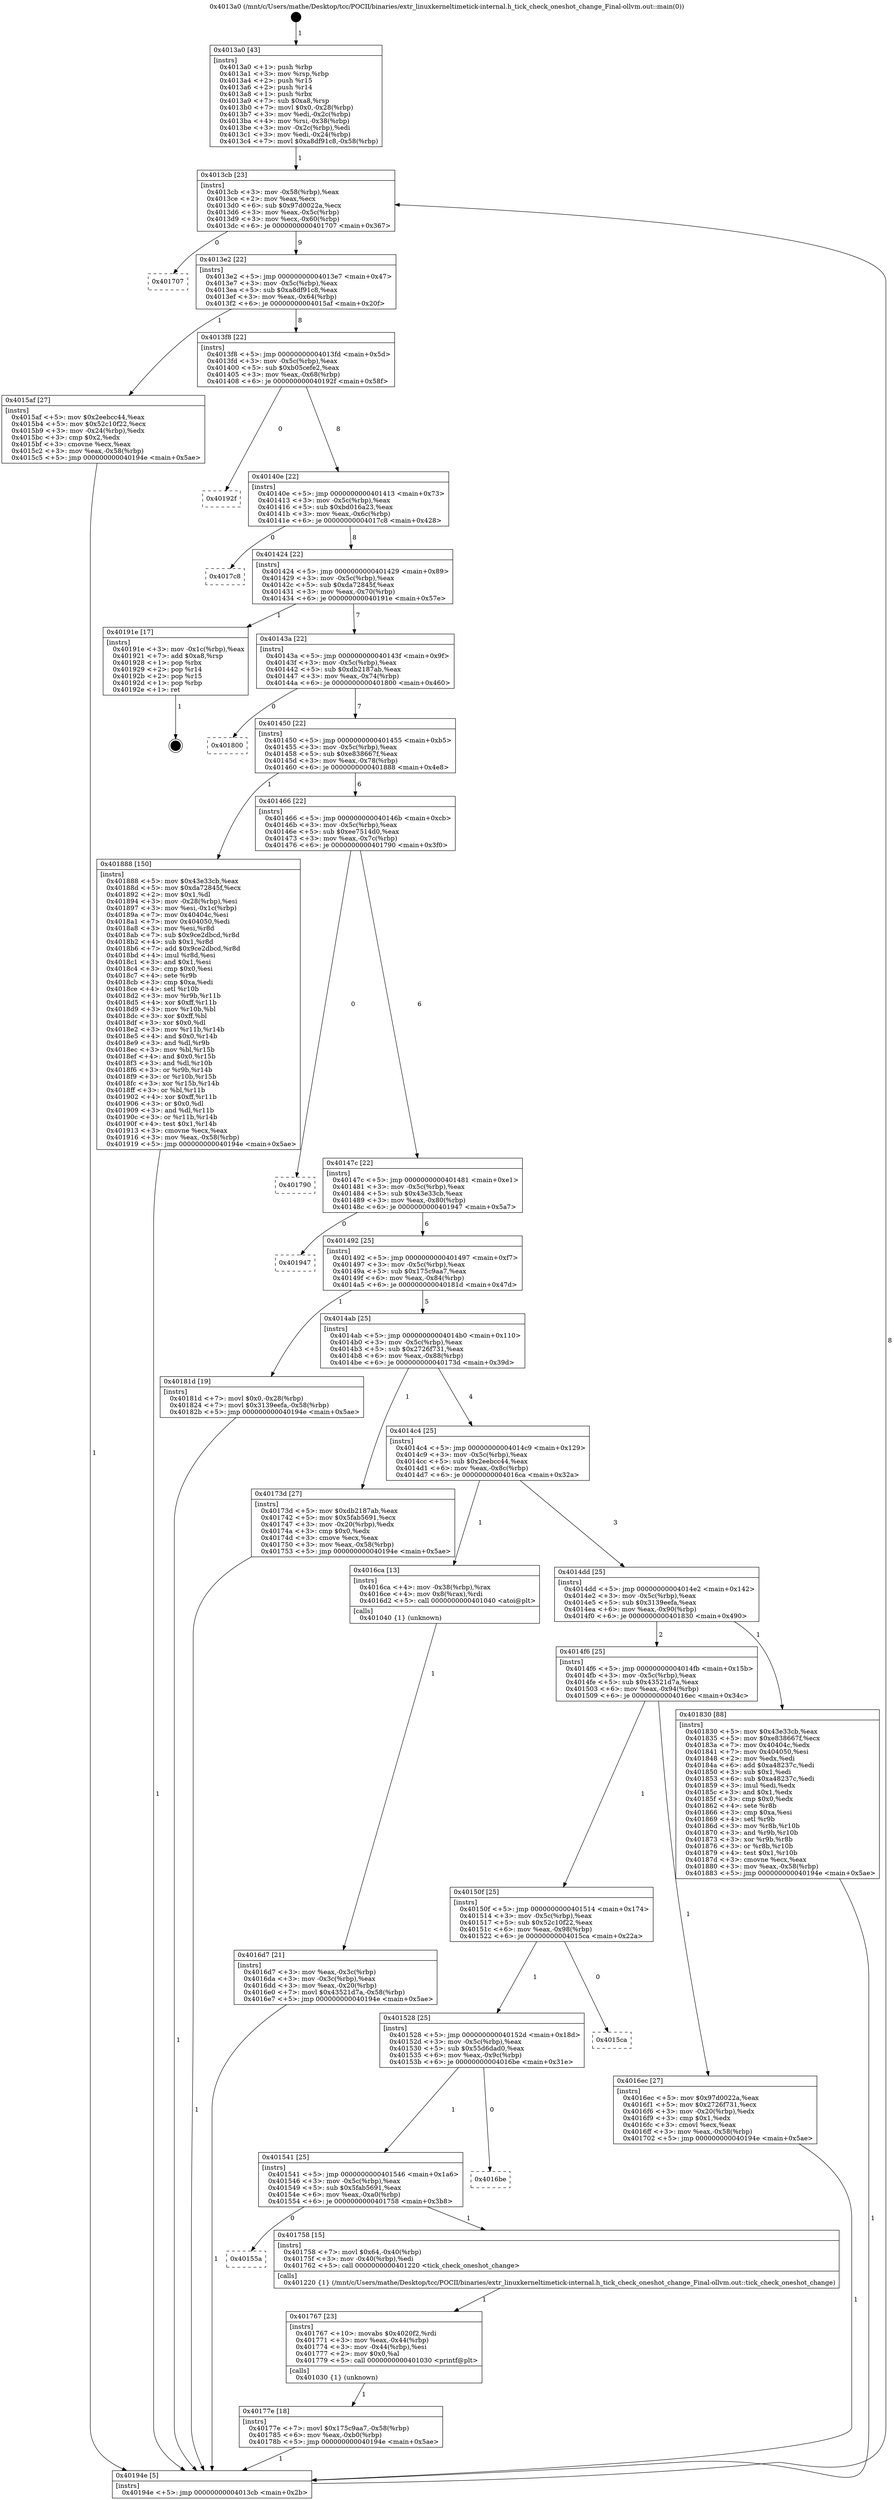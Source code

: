 digraph "0x4013a0" {
  label = "0x4013a0 (/mnt/c/Users/mathe/Desktop/tcc/POCII/binaries/extr_linuxkerneltimetick-internal.h_tick_check_oneshot_change_Final-ollvm.out::main(0))"
  labelloc = "t"
  node[shape=record]

  Entry [label="",width=0.3,height=0.3,shape=circle,fillcolor=black,style=filled]
  "0x4013cb" [label="{
     0x4013cb [23]\l
     | [instrs]\l
     &nbsp;&nbsp;0x4013cb \<+3\>: mov -0x58(%rbp),%eax\l
     &nbsp;&nbsp;0x4013ce \<+2\>: mov %eax,%ecx\l
     &nbsp;&nbsp;0x4013d0 \<+6\>: sub $0x97d0022a,%ecx\l
     &nbsp;&nbsp;0x4013d6 \<+3\>: mov %eax,-0x5c(%rbp)\l
     &nbsp;&nbsp;0x4013d9 \<+3\>: mov %ecx,-0x60(%rbp)\l
     &nbsp;&nbsp;0x4013dc \<+6\>: je 0000000000401707 \<main+0x367\>\l
  }"]
  "0x401707" [label="{
     0x401707\l
  }", style=dashed]
  "0x4013e2" [label="{
     0x4013e2 [22]\l
     | [instrs]\l
     &nbsp;&nbsp;0x4013e2 \<+5\>: jmp 00000000004013e7 \<main+0x47\>\l
     &nbsp;&nbsp;0x4013e7 \<+3\>: mov -0x5c(%rbp),%eax\l
     &nbsp;&nbsp;0x4013ea \<+5\>: sub $0xa8df91c8,%eax\l
     &nbsp;&nbsp;0x4013ef \<+3\>: mov %eax,-0x64(%rbp)\l
     &nbsp;&nbsp;0x4013f2 \<+6\>: je 00000000004015af \<main+0x20f\>\l
  }"]
  Exit [label="",width=0.3,height=0.3,shape=circle,fillcolor=black,style=filled,peripheries=2]
  "0x4015af" [label="{
     0x4015af [27]\l
     | [instrs]\l
     &nbsp;&nbsp;0x4015af \<+5\>: mov $0x2eebcc44,%eax\l
     &nbsp;&nbsp;0x4015b4 \<+5\>: mov $0x52c10f22,%ecx\l
     &nbsp;&nbsp;0x4015b9 \<+3\>: mov -0x24(%rbp),%edx\l
     &nbsp;&nbsp;0x4015bc \<+3\>: cmp $0x2,%edx\l
     &nbsp;&nbsp;0x4015bf \<+3\>: cmovne %ecx,%eax\l
     &nbsp;&nbsp;0x4015c2 \<+3\>: mov %eax,-0x58(%rbp)\l
     &nbsp;&nbsp;0x4015c5 \<+5\>: jmp 000000000040194e \<main+0x5ae\>\l
  }"]
  "0x4013f8" [label="{
     0x4013f8 [22]\l
     | [instrs]\l
     &nbsp;&nbsp;0x4013f8 \<+5\>: jmp 00000000004013fd \<main+0x5d\>\l
     &nbsp;&nbsp;0x4013fd \<+3\>: mov -0x5c(%rbp),%eax\l
     &nbsp;&nbsp;0x401400 \<+5\>: sub $0xb05cefe2,%eax\l
     &nbsp;&nbsp;0x401405 \<+3\>: mov %eax,-0x68(%rbp)\l
     &nbsp;&nbsp;0x401408 \<+6\>: je 000000000040192f \<main+0x58f\>\l
  }"]
  "0x40194e" [label="{
     0x40194e [5]\l
     | [instrs]\l
     &nbsp;&nbsp;0x40194e \<+5\>: jmp 00000000004013cb \<main+0x2b\>\l
  }"]
  "0x4013a0" [label="{
     0x4013a0 [43]\l
     | [instrs]\l
     &nbsp;&nbsp;0x4013a0 \<+1\>: push %rbp\l
     &nbsp;&nbsp;0x4013a1 \<+3\>: mov %rsp,%rbp\l
     &nbsp;&nbsp;0x4013a4 \<+2\>: push %r15\l
     &nbsp;&nbsp;0x4013a6 \<+2\>: push %r14\l
     &nbsp;&nbsp;0x4013a8 \<+1\>: push %rbx\l
     &nbsp;&nbsp;0x4013a9 \<+7\>: sub $0xa8,%rsp\l
     &nbsp;&nbsp;0x4013b0 \<+7\>: movl $0x0,-0x28(%rbp)\l
     &nbsp;&nbsp;0x4013b7 \<+3\>: mov %edi,-0x2c(%rbp)\l
     &nbsp;&nbsp;0x4013ba \<+4\>: mov %rsi,-0x38(%rbp)\l
     &nbsp;&nbsp;0x4013be \<+3\>: mov -0x2c(%rbp),%edi\l
     &nbsp;&nbsp;0x4013c1 \<+3\>: mov %edi,-0x24(%rbp)\l
     &nbsp;&nbsp;0x4013c4 \<+7\>: movl $0xa8df91c8,-0x58(%rbp)\l
  }"]
  "0x40177e" [label="{
     0x40177e [18]\l
     | [instrs]\l
     &nbsp;&nbsp;0x40177e \<+7\>: movl $0x175c9aa7,-0x58(%rbp)\l
     &nbsp;&nbsp;0x401785 \<+6\>: mov %eax,-0xb0(%rbp)\l
     &nbsp;&nbsp;0x40178b \<+5\>: jmp 000000000040194e \<main+0x5ae\>\l
  }"]
  "0x40192f" [label="{
     0x40192f\l
  }", style=dashed]
  "0x40140e" [label="{
     0x40140e [22]\l
     | [instrs]\l
     &nbsp;&nbsp;0x40140e \<+5\>: jmp 0000000000401413 \<main+0x73\>\l
     &nbsp;&nbsp;0x401413 \<+3\>: mov -0x5c(%rbp),%eax\l
     &nbsp;&nbsp;0x401416 \<+5\>: sub $0xbd016a23,%eax\l
     &nbsp;&nbsp;0x40141b \<+3\>: mov %eax,-0x6c(%rbp)\l
     &nbsp;&nbsp;0x40141e \<+6\>: je 00000000004017c8 \<main+0x428\>\l
  }"]
  "0x401767" [label="{
     0x401767 [23]\l
     | [instrs]\l
     &nbsp;&nbsp;0x401767 \<+10\>: movabs $0x4020f2,%rdi\l
     &nbsp;&nbsp;0x401771 \<+3\>: mov %eax,-0x44(%rbp)\l
     &nbsp;&nbsp;0x401774 \<+3\>: mov -0x44(%rbp),%esi\l
     &nbsp;&nbsp;0x401777 \<+2\>: mov $0x0,%al\l
     &nbsp;&nbsp;0x401779 \<+5\>: call 0000000000401030 \<printf@plt\>\l
     | [calls]\l
     &nbsp;&nbsp;0x401030 \{1\} (unknown)\l
  }"]
  "0x4017c8" [label="{
     0x4017c8\l
  }", style=dashed]
  "0x401424" [label="{
     0x401424 [22]\l
     | [instrs]\l
     &nbsp;&nbsp;0x401424 \<+5\>: jmp 0000000000401429 \<main+0x89\>\l
     &nbsp;&nbsp;0x401429 \<+3\>: mov -0x5c(%rbp),%eax\l
     &nbsp;&nbsp;0x40142c \<+5\>: sub $0xda72845f,%eax\l
     &nbsp;&nbsp;0x401431 \<+3\>: mov %eax,-0x70(%rbp)\l
     &nbsp;&nbsp;0x401434 \<+6\>: je 000000000040191e \<main+0x57e\>\l
  }"]
  "0x40155a" [label="{
     0x40155a\l
  }", style=dashed]
  "0x40191e" [label="{
     0x40191e [17]\l
     | [instrs]\l
     &nbsp;&nbsp;0x40191e \<+3\>: mov -0x1c(%rbp),%eax\l
     &nbsp;&nbsp;0x401921 \<+7\>: add $0xa8,%rsp\l
     &nbsp;&nbsp;0x401928 \<+1\>: pop %rbx\l
     &nbsp;&nbsp;0x401929 \<+2\>: pop %r14\l
     &nbsp;&nbsp;0x40192b \<+2\>: pop %r15\l
     &nbsp;&nbsp;0x40192d \<+1\>: pop %rbp\l
     &nbsp;&nbsp;0x40192e \<+1\>: ret\l
  }"]
  "0x40143a" [label="{
     0x40143a [22]\l
     | [instrs]\l
     &nbsp;&nbsp;0x40143a \<+5\>: jmp 000000000040143f \<main+0x9f\>\l
     &nbsp;&nbsp;0x40143f \<+3\>: mov -0x5c(%rbp),%eax\l
     &nbsp;&nbsp;0x401442 \<+5\>: sub $0xdb2187ab,%eax\l
     &nbsp;&nbsp;0x401447 \<+3\>: mov %eax,-0x74(%rbp)\l
     &nbsp;&nbsp;0x40144a \<+6\>: je 0000000000401800 \<main+0x460\>\l
  }"]
  "0x401758" [label="{
     0x401758 [15]\l
     | [instrs]\l
     &nbsp;&nbsp;0x401758 \<+7\>: movl $0x64,-0x40(%rbp)\l
     &nbsp;&nbsp;0x40175f \<+3\>: mov -0x40(%rbp),%edi\l
     &nbsp;&nbsp;0x401762 \<+5\>: call 0000000000401220 \<tick_check_oneshot_change\>\l
     | [calls]\l
     &nbsp;&nbsp;0x401220 \{1\} (/mnt/c/Users/mathe/Desktop/tcc/POCII/binaries/extr_linuxkerneltimetick-internal.h_tick_check_oneshot_change_Final-ollvm.out::tick_check_oneshot_change)\l
  }"]
  "0x401800" [label="{
     0x401800\l
  }", style=dashed]
  "0x401450" [label="{
     0x401450 [22]\l
     | [instrs]\l
     &nbsp;&nbsp;0x401450 \<+5\>: jmp 0000000000401455 \<main+0xb5\>\l
     &nbsp;&nbsp;0x401455 \<+3\>: mov -0x5c(%rbp),%eax\l
     &nbsp;&nbsp;0x401458 \<+5\>: sub $0xe838667f,%eax\l
     &nbsp;&nbsp;0x40145d \<+3\>: mov %eax,-0x78(%rbp)\l
     &nbsp;&nbsp;0x401460 \<+6\>: je 0000000000401888 \<main+0x4e8\>\l
  }"]
  "0x401541" [label="{
     0x401541 [25]\l
     | [instrs]\l
     &nbsp;&nbsp;0x401541 \<+5\>: jmp 0000000000401546 \<main+0x1a6\>\l
     &nbsp;&nbsp;0x401546 \<+3\>: mov -0x5c(%rbp),%eax\l
     &nbsp;&nbsp;0x401549 \<+5\>: sub $0x5fab5691,%eax\l
     &nbsp;&nbsp;0x40154e \<+6\>: mov %eax,-0xa0(%rbp)\l
     &nbsp;&nbsp;0x401554 \<+6\>: je 0000000000401758 \<main+0x3b8\>\l
  }"]
  "0x401888" [label="{
     0x401888 [150]\l
     | [instrs]\l
     &nbsp;&nbsp;0x401888 \<+5\>: mov $0x43e33cb,%eax\l
     &nbsp;&nbsp;0x40188d \<+5\>: mov $0xda72845f,%ecx\l
     &nbsp;&nbsp;0x401892 \<+2\>: mov $0x1,%dl\l
     &nbsp;&nbsp;0x401894 \<+3\>: mov -0x28(%rbp),%esi\l
     &nbsp;&nbsp;0x401897 \<+3\>: mov %esi,-0x1c(%rbp)\l
     &nbsp;&nbsp;0x40189a \<+7\>: mov 0x40404c,%esi\l
     &nbsp;&nbsp;0x4018a1 \<+7\>: mov 0x404050,%edi\l
     &nbsp;&nbsp;0x4018a8 \<+3\>: mov %esi,%r8d\l
     &nbsp;&nbsp;0x4018ab \<+7\>: sub $0x9ce2dbcd,%r8d\l
     &nbsp;&nbsp;0x4018b2 \<+4\>: sub $0x1,%r8d\l
     &nbsp;&nbsp;0x4018b6 \<+7\>: add $0x9ce2dbcd,%r8d\l
     &nbsp;&nbsp;0x4018bd \<+4\>: imul %r8d,%esi\l
     &nbsp;&nbsp;0x4018c1 \<+3\>: and $0x1,%esi\l
     &nbsp;&nbsp;0x4018c4 \<+3\>: cmp $0x0,%esi\l
     &nbsp;&nbsp;0x4018c7 \<+4\>: sete %r9b\l
     &nbsp;&nbsp;0x4018cb \<+3\>: cmp $0xa,%edi\l
     &nbsp;&nbsp;0x4018ce \<+4\>: setl %r10b\l
     &nbsp;&nbsp;0x4018d2 \<+3\>: mov %r9b,%r11b\l
     &nbsp;&nbsp;0x4018d5 \<+4\>: xor $0xff,%r11b\l
     &nbsp;&nbsp;0x4018d9 \<+3\>: mov %r10b,%bl\l
     &nbsp;&nbsp;0x4018dc \<+3\>: xor $0xff,%bl\l
     &nbsp;&nbsp;0x4018df \<+3\>: xor $0x0,%dl\l
     &nbsp;&nbsp;0x4018e2 \<+3\>: mov %r11b,%r14b\l
     &nbsp;&nbsp;0x4018e5 \<+4\>: and $0x0,%r14b\l
     &nbsp;&nbsp;0x4018e9 \<+3\>: and %dl,%r9b\l
     &nbsp;&nbsp;0x4018ec \<+3\>: mov %bl,%r15b\l
     &nbsp;&nbsp;0x4018ef \<+4\>: and $0x0,%r15b\l
     &nbsp;&nbsp;0x4018f3 \<+3\>: and %dl,%r10b\l
     &nbsp;&nbsp;0x4018f6 \<+3\>: or %r9b,%r14b\l
     &nbsp;&nbsp;0x4018f9 \<+3\>: or %r10b,%r15b\l
     &nbsp;&nbsp;0x4018fc \<+3\>: xor %r15b,%r14b\l
     &nbsp;&nbsp;0x4018ff \<+3\>: or %bl,%r11b\l
     &nbsp;&nbsp;0x401902 \<+4\>: xor $0xff,%r11b\l
     &nbsp;&nbsp;0x401906 \<+3\>: or $0x0,%dl\l
     &nbsp;&nbsp;0x401909 \<+3\>: and %dl,%r11b\l
     &nbsp;&nbsp;0x40190c \<+3\>: or %r11b,%r14b\l
     &nbsp;&nbsp;0x40190f \<+4\>: test $0x1,%r14b\l
     &nbsp;&nbsp;0x401913 \<+3\>: cmovne %ecx,%eax\l
     &nbsp;&nbsp;0x401916 \<+3\>: mov %eax,-0x58(%rbp)\l
     &nbsp;&nbsp;0x401919 \<+5\>: jmp 000000000040194e \<main+0x5ae\>\l
  }"]
  "0x401466" [label="{
     0x401466 [22]\l
     | [instrs]\l
     &nbsp;&nbsp;0x401466 \<+5\>: jmp 000000000040146b \<main+0xcb\>\l
     &nbsp;&nbsp;0x40146b \<+3\>: mov -0x5c(%rbp),%eax\l
     &nbsp;&nbsp;0x40146e \<+5\>: sub $0xee7514d0,%eax\l
     &nbsp;&nbsp;0x401473 \<+3\>: mov %eax,-0x7c(%rbp)\l
     &nbsp;&nbsp;0x401476 \<+6\>: je 0000000000401790 \<main+0x3f0\>\l
  }"]
  "0x4016be" [label="{
     0x4016be\l
  }", style=dashed]
  "0x401790" [label="{
     0x401790\l
  }", style=dashed]
  "0x40147c" [label="{
     0x40147c [22]\l
     | [instrs]\l
     &nbsp;&nbsp;0x40147c \<+5\>: jmp 0000000000401481 \<main+0xe1\>\l
     &nbsp;&nbsp;0x401481 \<+3\>: mov -0x5c(%rbp),%eax\l
     &nbsp;&nbsp;0x401484 \<+5\>: sub $0x43e33cb,%eax\l
     &nbsp;&nbsp;0x401489 \<+3\>: mov %eax,-0x80(%rbp)\l
     &nbsp;&nbsp;0x40148c \<+6\>: je 0000000000401947 \<main+0x5a7\>\l
  }"]
  "0x401528" [label="{
     0x401528 [25]\l
     | [instrs]\l
     &nbsp;&nbsp;0x401528 \<+5\>: jmp 000000000040152d \<main+0x18d\>\l
     &nbsp;&nbsp;0x40152d \<+3\>: mov -0x5c(%rbp),%eax\l
     &nbsp;&nbsp;0x401530 \<+5\>: sub $0x55d6dad0,%eax\l
     &nbsp;&nbsp;0x401535 \<+6\>: mov %eax,-0x9c(%rbp)\l
     &nbsp;&nbsp;0x40153b \<+6\>: je 00000000004016be \<main+0x31e\>\l
  }"]
  "0x401947" [label="{
     0x401947\l
  }", style=dashed]
  "0x401492" [label="{
     0x401492 [25]\l
     | [instrs]\l
     &nbsp;&nbsp;0x401492 \<+5\>: jmp 0000000000401497 \<main+0xf7\>\l
     &nbsp;&nbsp;0x401497 \<+3\>: mov -0x5c(%rbp),%eax\l
     &nbsp;&nbsp;0x40149a \<+5\>: sub $0x175c9aa7,%eax\l
     &nbsp;&nbsp;0x40149f \<+6\>: mov %eax,-0x84(%rbp)\l
     &nbsp;&nbsp;0x4014a5 \<+6\>: je 000000000040181d \<main+0x47d\>\l
  }"]
  "0x4015ca" [label="{
     0x4015ca\l
  }", style=dashed]
  "0x40181d" [label="{
     0x40181d [19]\l
     | [instrs]\l
     &nbsp;&nbsp;0x40181d \<+7\>: movl $0x0,-0x28(%rbp)\l
     &nbsp;&nbsp;0x401824 \<+7\>: movl $0x3139eefa,-0x58(%rbp)\l
     &nbsp;&nbsp;0x40182b \<+5\>: jmp 000000000040194e \<main+0x5ae\>\l
  }"]
  "0x4014ab" [label="{
     0x4014ab [25]\l
     | [instrs]\l
     &nbsp;&nbsp;0x4014ab \<+5\>: jmp 00000000004014b0 \<main+0x110\>\l
     &nbsp;&nbsp;0x4014b0 \<+3\>: mov -0x5c(%rbp),%eax\l
     &nbsp;&nbsp;0x4014b3 \<+5\>: sub $0x2726f731,%eax\l
     &nbsp;&nbsp;0x4014b8 \<+6\>: mov %eax,-0x88(%rbp)\l
     &nbsp;&nbsp;0x4014be \<+6\>: je 000000000040173d \<main+0x39d\>\l
  }"]
  "0x40150f" [label="{
     0x40150f [25]\l
     | [instrs]\l
     &nbsp;&nbsp;0x40150f \<+5\>: jmp 0000000000401514 \<main+0x174\>\l
     &nbsp;&nbsp;0x401514 \<+3\>: mov -0x5c(%rbp),%eax\l
     &nbsp;&nbsp;0x401517 \<+5\>: sub $0x52c10f22,%eax\l
     &nbsp;&nbsp;0x40151c \<+6\>: mov %eax,-0x98(%rbp)\l
     &nbsp;&nbsp;0x401522 \<+6\>: je 00000000004015ca \<main+0x22a\>\l
  }"]
  "0x40173d" [label="{
     0x40173d [27]\l
     | [instrs]\l
     &nbsp;&nbsp;0x40173d \<+5\>: mov $0xdb2187ab,%eax\l
     &nbsp;&nbsp;0x401742 \<+5\>: mov $0x5fab5691,%ecx\l
     &nbsp;&nbsp;0x401747 \<+3\>: mov -0x20(%rbp),%edx\l
     &nbsp;&nbsp;0x40174a \<+3\>: cmp $0x0,%edx\l
     &nbsp;&nbsp;0x40174d \<+3\>: cmove %ecx,%eax\l
     &nbsp;&nbsp;0x401750 \<+3\>: mov %eax,-0x58(%rbp)\l
     &nbsp;&nbsp;0x401753 \<+5\>: jmp 000000000040194e \<main+0x5ae\>\l
  }"]
  "0x4014c4" [label="{
     0x4014c4 [25]\l
     | [instrs]\l
     &nbsp;&nbsp;0x4014c4 \<+5\>: jmp 00000000004014c9 \<main+0x129\>\l
     &nbsp;&nbsp;0x4014c9 \<+3\>: mov -0x5c(%rbp),%eax\l
     &nbsp;&nbsp;0x4014cc \<+5\>: sub $0x2eebcc44,%eax\l
     &nbsp;&nbsp;0x4014d1 \<+6\>: mov %eax,-0x8c(%rbp)\l
     &nbsp;&nbsp;0x4014d7 \<+6\>: je 00000000004016ca \<main+0x32a\>\l
  }"]
  "0x4016ec" [label="{
     0x4016ec [27]\l
     | [instrs]\l
     &nbsp;&nbsp;0x4016ec \<+5\>: mov $0x97d0022a,%eax\l
     &nbsp;&nbsp;0x4016f1 \<+5\>: mov $0x2726f731,%ecx\l
     &nbsp;&nbsp;0x4016f6 \<+3\>: mov -0x20(%rbp),%edx\l
     &nbsp;&nbsp;0x4016f9 \<+3\>: cmp $0x1,%edx\l
     &nbsp;&nbsp;0x4016fc \<+3\>: cmovl %ecx,%eax\l
     &nbsp;&nbsp;0x4016ff \<+3\>: mov %eax,-0x58(%rbp)\l
     &nbsp;&nbsp;0x401702 \<+5\>: jmp 000000000040194e \<main+0x5ae\>\l
  }"]
  "0x4016ca" [label="{
     0x4016ca [13]\l
     | [instrs]\l
     &nbsp;&nbsp;0x4016ca \<+4\>: mov -0x38(%rbp),%rax\l
     &nbsp;&nbsp;0x4016ce \<+4\>: mov 0x8(%rax),%rdi\l
     &nbsp;&nbsp;0x4016d2 \<+5\>: call 0000000000401040 \<atoi@plt\>\l
     | [calls]\l
     &nbsp;&nbsp;0x401040 \{1\} (unknown)\l
  }"]
  "0x4014dd" [label="{
     0x4014dd [25]\l
     | [instrs]\l
     &nbsp;&nbsp;0x4014dd \<+5\>: jmp 00000000004014e2 \<main+0x142\>\l
     &nbsp;&nbsp;0x4014e2 \<+3\>: mov -0x5c(%rbp),%eax\l
     &nbsp;&nbsp;0x4014e5 \<+5\>: sub $0x3139eefa,%eax\l
     &nbsp;&nbsp;0x4014ea \<+6\>: mov %eax,-0x90(%rbp)\l
     &nbsp;&nbsp;0x4014f0 \<+6\>: je 0000000000401830 \<main+0x490\>\l
  }"]
  "0x4016d7" [label="{
     0x4016d7 [21]\l
     | [instrs]\l
     &nbsp;&nbsp;0x4016d7 \<+3\>: mov %eax,-0x3c(%rbp)\l
     &nbsp;&nbsp;0x4016da \<+3\>: mov -0x3c(%rbp),%eax\l
     &nbsp;&nbsp;0x4016dd \<+3\>: mov %eax,-0x20(%rbp)\l
     &nbsp;&nbsp;0x4016e0 \<+7\>: movl $0x43521d7a,-0x58(%rbp)\l
     &nbsp;&nbsp;0x4016e7 \<+5\>: jmp 000000000040194e \<main+0x5ae\>\l
  }"]
  "0x4014f6" [label="{
     0x4014f6 [25]\l
     | [instrs]\l
     &nbsp;&nbsp;0x4014f6 \<+5\>: jmp 00000000004014fb \<main+0x15b\>\l
     &nbsp;&nbsp;0x4014fb \<+3\>: mov -0x5c(%rbp),%eax\l
     &nbsp;&nbsp;0x4014fe \<+5\>: sub $0x43521d7a,%eax\l
     &nbsp;&nbsp;0x401503 \<+6\>: mov %eax,-0x94(%rbp)\l
     &nbsp;&nbsp;0x401509 \<+6\>: je 00000000004016ec \<main+0x34c\>\l
  }"]
  "0x401830" [label="{
     0x401830 [88]\l
     | [instrs]\l
     &nbsp;&nbsp;0x401830 \<+5\>: mov $0x43e33cb,%eax\l
     &nbsp;&nbsp;0x401835 \<+5\>: mov $0xe838667f,%ecx\l
     &nbsp;&nbsp;0x40183a \<+7\>: mov 0x40404c,%edx\l
     &nbsp;&nbsp;0x401841 \<+7\>: mov 0x404050,%esi\l
     &nbsp;&nbsp;0x401848 \<+2\>: mov %edx,%edi\l
     &nbsp;&nbsp;0x40184a \<+6\>: add $0xa48237c,%edi\l
     &nbsp;&nbsp;0x401850 \<+3\>: sub $0x1,%edi\l
     &nbsp;&nbsp;0x401853 \<+6\>: sub $0xa48237c,%edi\l
     &nbsp;&nbsp;0x401859 \<+3\>: imul %edi,%edx\l
     &nbsp;&nbsp;0x40185c \<+3\>: and $0x1,%edx\l
     &nbsp;&nbsp;0x40185f \<+3\>: cmp $0x0,%edx\l
     &nbsp;&nbsp;0x401862 \<+4\>: sete %r8b\l
     &nbsp;&nbsp;0x401866 \<+3\>: cmp $0xa,%esi\l
     &nbsp;&nbsp;0x401869 \<+4\>: setl %r9b\l
     &nbsp;&nbsp;0x40186d \<+3\>: mov %r8b,%r10b\l
     &nbsp;&nbsp;0x401870 \<+3\>: and %r9b,%r10b\l
     &nbsp;&nbsp;0x401873 \<+3\>: xor %r9b,%r8b\l
     &nbsp;&nbsp;0x401876 \<+3\>: or %r8b,%r10b\l
     &nbsp;&nbsp;0x401879 \<+4\>: test $0x1,%r10b\l
     &nbsp;&nbsp;0x40187d \<+3\>: cmovne %ecx,%eax\l
     &nbsp;&nbsp;0x401880 \<+3\>: mov %eax,-0x58(%rbp)\l
     &nbsp;&nbsp;0x401883 \<+5\>: jmp 000000000040194e \<main+0x5ae\>\l
  }"]
  Entry -> "0x4013a0" [label=" 1"]
  "0x4013cb" -> "0x401707" [label=" 0"]
  "0x4013cb" -> "0x4013e2" [label=" 9"]
  "0x40191e" -> Exit [label=" 1"]
  "0x4013e2" -> "0x4015af" [label=" 1"]
  "0x4013e2" -> "0x4013f8" [label=" 8"]
  "0x4015af" -> "0x40194e" [label=" 1"]
  "0x4013a0" -> "0x4013cb" [label=" 1"]
  "0x40194e" -> "0x4013cb" [label=" 8"]
  "0x401888" -> "0x40194e" [label=" 1"]
  "0x4013f8" -> "0x40192f" [label=" 0"]
  "0x4013f8" -> "0x40140e" [label=" 8"]
  "0x401830" -> "0x40194e" [label=" 1"]
  "0x40140e" -> "0x4017c8" [label=" 0"]
  "0x40140e" -> "0x401424" [label=" 8"]
  "0x40181d" -> "0x40194e" [label=" 1"]
  "0x401424" -> "0x40191e" [label=" 1"]
  "0x401424" -> "0x40143a" [label=" 7"]
  "0x40177e" -> "0x40194e" [label=" 1"]
  "0x40143a" -> "0x401800" [label=" 0"]
  "0x40143a" -> "0x401450" [label=" 7"]
  "0x401767" -> "0x40177e" [label=" 1"]
  "0x401450" -> "0x401888" [label=" 1"]
  "0x401450" -> "0x401466" [label=" 6"]
  "0x401541" -> "0x40155a" [label=" 0"]
  "0x401466" -> "0x401790" [label=" 0"]
  "0x401466" -> "0x40147c" [label=" 6"]
  "0x401541" -> "0x401758" [label=" 1"]
  "0x40147c" -> "0x401947" [label=" 0"]
  "0x40147c" -> "0x401492" [label=" 6"]
  "0x401528" -> "0x401541" [label=" 1"]
  "0x401492" -> "0x40181d" [label=" 1"]
  "0x401492" -> "0x4014ab" [label=" 5"]
  "0x401528" -> "0x4016be" [label=" 0"]
  "0x4014ab" -> "0x40173d" [label=" 1"]
  "0x4014ab" -> "0x4014c4" [label=" 4"]
  "0x40150f" -> "0x401528" [label=" 1"]
  "0x4014c4" -> "0x4016ca" [label=" 1"]
  "0x4014c4" -> "0x4014dd" [label=" 3"]
  "0x4016ca" -> "0x4016d7" [label=" 1"]
  "0x4016d7" -> "0x40194e" [label=" 1"]
  "0x40150f" -> "0x4015ca" [label=" 0"]
  "0x4014dd" -> "0x401830" [label=" 1"]
  "0x4014dd" -> "0x4014f6" [label=" 2"]
  "0x401758" -> "0x401767" [label=" 1"]
  "0x4014f6" -> "0x4016ec" [label=" 1"]
  "0x4014f6" -> "0x40150f" [label=" 1"]
  "0x4016ec" -> "0x40194e" [label=" 1"]
  "0x40173d" -> "0x40194e" [label=" 1"]
}
